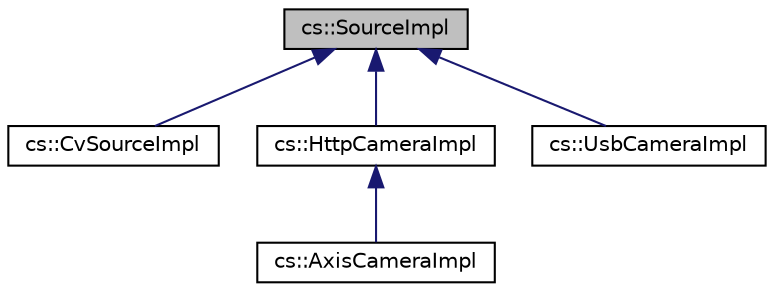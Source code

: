 digraph "cs::SourceImpl"
{
  edge [fontname="Helvetica",fontsize="10",labelfontname="Helvetica",labelfontsize="10"];
  node [fontname="Helvetica",fontsize="10",shape=record];
  Node1 [label="cs::SourceImpl",height=0.2,width=0.4,color="black", fillcolor="grey75", style="filled", fontcolor="black"];
  Node1 -> Node2 [dir="back",color="midnightblue",fontsize="10",style="solid",fontname="Helvetica"];
  Node2 [label="cs::CvSourceImpl",height=0.2,width=0.4,color="black", fillcolor="white", style="filled",URL="$classcs_1_1CvSourceImpl.html"];
  Node1 -> Node3 [dir="back",color="midnightblue",fontsize="10",style="solid",fontname="Helvetica"];
  Node3 [label="cs::HttpCameraImpl",height=0.2,width=0.4,color="black", fillcolor="white", style="filled",URL="$classcs_1_1HttpCameraImpl.html"];
  Node3 -> Node4 [dir="back",color="midnightblue",fontsize="10",style="solid",fontname="Helvetica"];
  Node4 [label="cs::AxisCameraImpl",height=0.2,width=0.4,color="black", fillcolor="white", style="filled",URL="$classcs_1_1AxisCameraImpl.html"];
  Node1 -> Node5 [dir="back",color="midnightblue",fontsize="10",style="solid",fontname="Helvetica"];
  Node5 [label="cs::UsbCameraImpl",height=0.2,width=0.4,color="black", fillcolor="white", style="filled",URL="$classcs_1_1UsbCameraImpl.html"];
}
